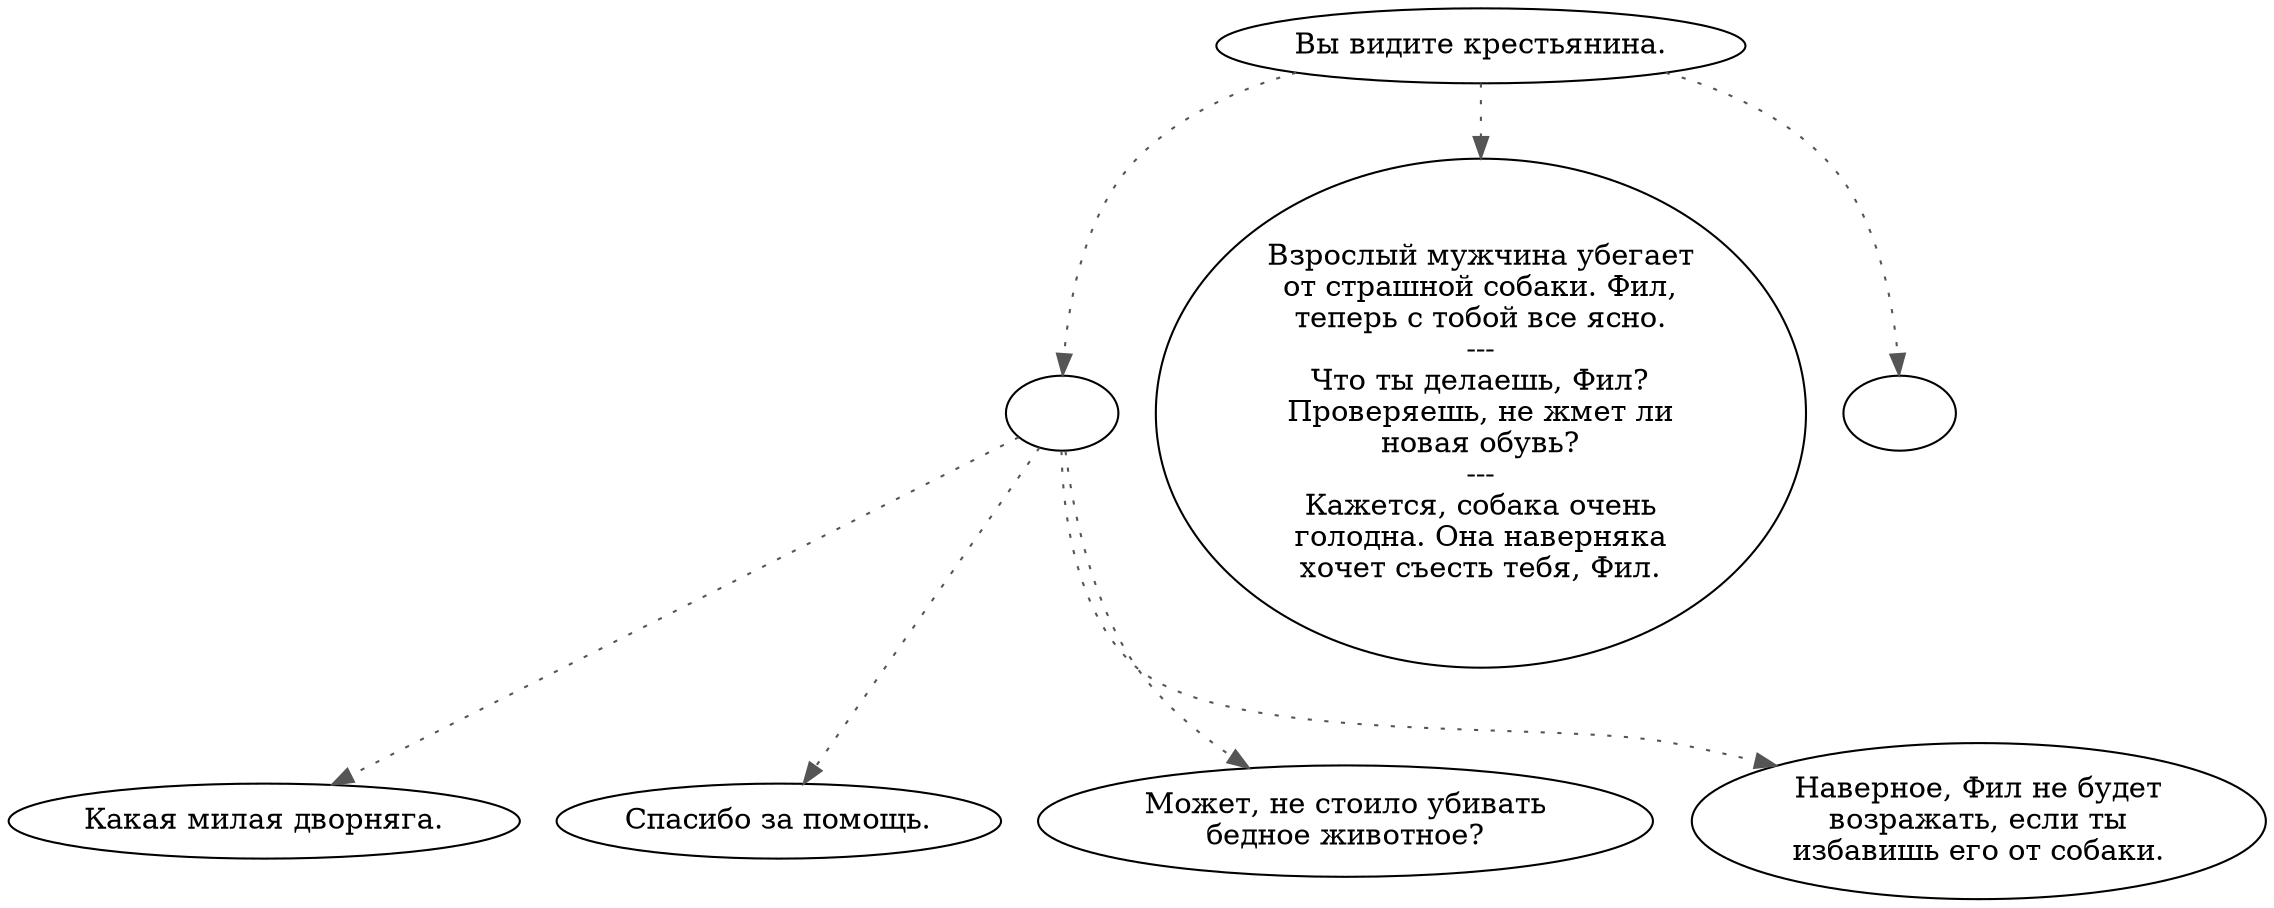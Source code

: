 digraph demopeas {
  "start" [style=filled       fillcolor="#FFFFFF"       color="#000000"]
  "start" -> "talk_p_proc" [style=dotted color="#555555"]
  "start" -> "PeasantD00" [style=dotted color="#555555"]
  "start" -> "go_inside" [style=dotted color="#555555"]
  "start" [label="Вы видите крестьянина."]
  "talk_p_proc" [style=filled       fillcolor="#FFFFFF"       color="#000000"]
  "talk_p_proc" -> "PeasantD02" [style=dotted color="#555555"]
  "talk_p_proc" -> "PeasantD04" [style=dotted color="#555555"]
  "talk_p_proc" -> "PeasantD01" [style=dotted color="#555555"]
  "talk_p_proc" -> "PeasantD03" [style=dotted color="#555555"]
  "talk_p_proc" [label=""]
  "go_inside" [style=filled       fillcolor="#FFFFFF"       color="#000000"]
  "go_inside" [label=""]
  "PeasantD00" [style=filled       fillcolor="#FFFFFF"       color="#000000"]
  "PeasantD00" [label="Взрослый мужчина убегает\nот страшной собаки. Фил,\nтеперь с тобой все ясно.\n---\nЧто ты делаешь, Фил?\nПроверяешь, не жмет ли\nновая обувь?\n---\nКажется, собака очень\nголодна. Она наверняка\nхочет съесть тебя, Фил."]
  "PeasantD01" [style=filled       fillcolor="#FFFFFF"       color="#000000"]
  "PeasantD01" [label="Может, не стоило убивать\nбедное животное?"]
  "PeasantD02" [style=filled       fillcolor="#FFFFFF"       color="#000000"]
  "PeasantD02" [label="Какая милая дворняга."]
  "PeasantD03" [style=filled       fillcolor="#FFFFFF"       color="#000000"]
  "PeasantD03" [label="Наверное, Фил не будет\nвозражать, если ты\nизбавишь его от собаки."]
  "PeasantD04" [style=filled       fillcolor="#FFFFFF"       color="#000000"]
  "PeasantD04" [label="Спасибо за помощь."]
}